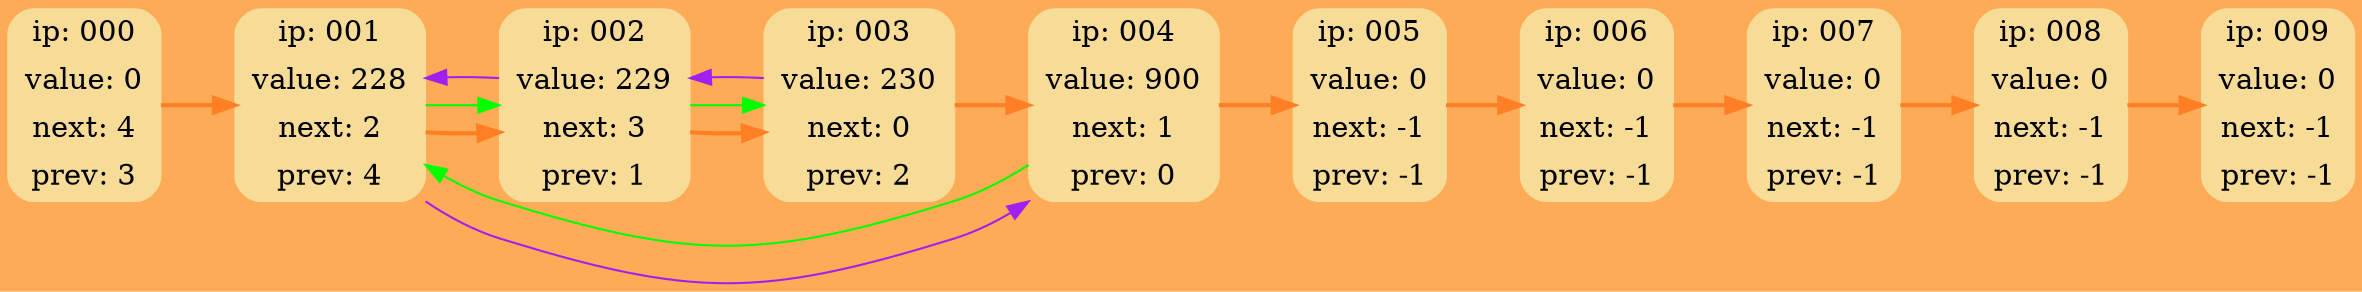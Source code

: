 digraph G {
	rankdir = LR;
	bgcolor="#FDAB57"
	node000 [shape=Mrecord; style=filled; color="#F7DC98"; label = " { ip: 000} | {value:   0} | {next:   4} | {prev:   3} " ];
	node001 [shape=Mrecord; style=filled; color="#F7DC98"; label = " { ip: 001} | {value: 228} | {next:   2} | {prev:   4} " ];
	node002 [shape=Mrecord; style=filled; color="#F7DC98"; label = " { ip: 002} | {value: 229} | {next:   3} | {prev:   1} " ];
	node003 [shape=Mrecord; style=filled; color="#F7DC98"; label = " { ip: 003} | {value: 230} | {next:   0} | {prev:   2} " ];
	node004 [shape=Mrecord; style=filled; color="#F7DC98"; label = " { ip: 004} | {value: 900} | {next:   1} | {prev:   0} " ];
	node005 [shape=Mrecord; style=filled; color="#F7DC98"; label = " { ip: 005} | {value:   0} | {next:  -1} | {prev:  -1} " ];
	node006 [shape=Mrecord; style=filled; color="#F7DC98"; label = " { ip: 006} | {value:   0} | {next:  -1} | {prev:  -1} " ];
	node007 [shape=Mrecord; style=filled; color="#F7DC98"; label = " { ip: 007} | {value:   0} | {next:  -1} | {prev:  -1} " ];
	node008 [shape=Mrecord; style=filled; color="#F7DC98"; label = " { ip: 008} | {value:   0} | {next:  -1} | {prev:  -1} " ];
	node009 [shape=Mrecord; style=filled; color="#F7DC98"; label = " { ip: 009} | {value:   0} | {next:  -1} | {prev:  -1} " ];

	node000 -> node001 [style=bold; weight=1000; color=chocolate1; ];
	node001 -> node002 [style=bold; weight=1000; color=chocolate1; ];
	node002 -> node003 [style=bold; weight=1000; color=chocolate1; ];
	node003 -> node004 [style=bold; weight=1000; color=chocolate1; ];
	node004 -> node005 [style=bold; weight=1000; color=chocolate1; ];
	node005 -> node006 [style=bold; weight=1000; color=chocolate1; ];
	node006 -> node007 [style=bold; weight=1000; color=chocolate1; ];
	node007 -> node008 [style=bold; weight=1000; color=chocolate1; ];
	node008 -> node009 [style=bold; weight=1000; color=chocolate1; ];

	node001 -> node002 [weight=0; color=green; ];
	node002 -> node003 [weight=0; color=green; ];
	node004 -> node001 [weight=0; color=green; ];

	node003 -> node002 [weight=0; color=purple; constraint=false; ];
	node002 -> node001 [weight=0; color=purple; constraint=false; ];
	node001 -> node004 [weight=0; color=purple; constraint=false; ];
}
